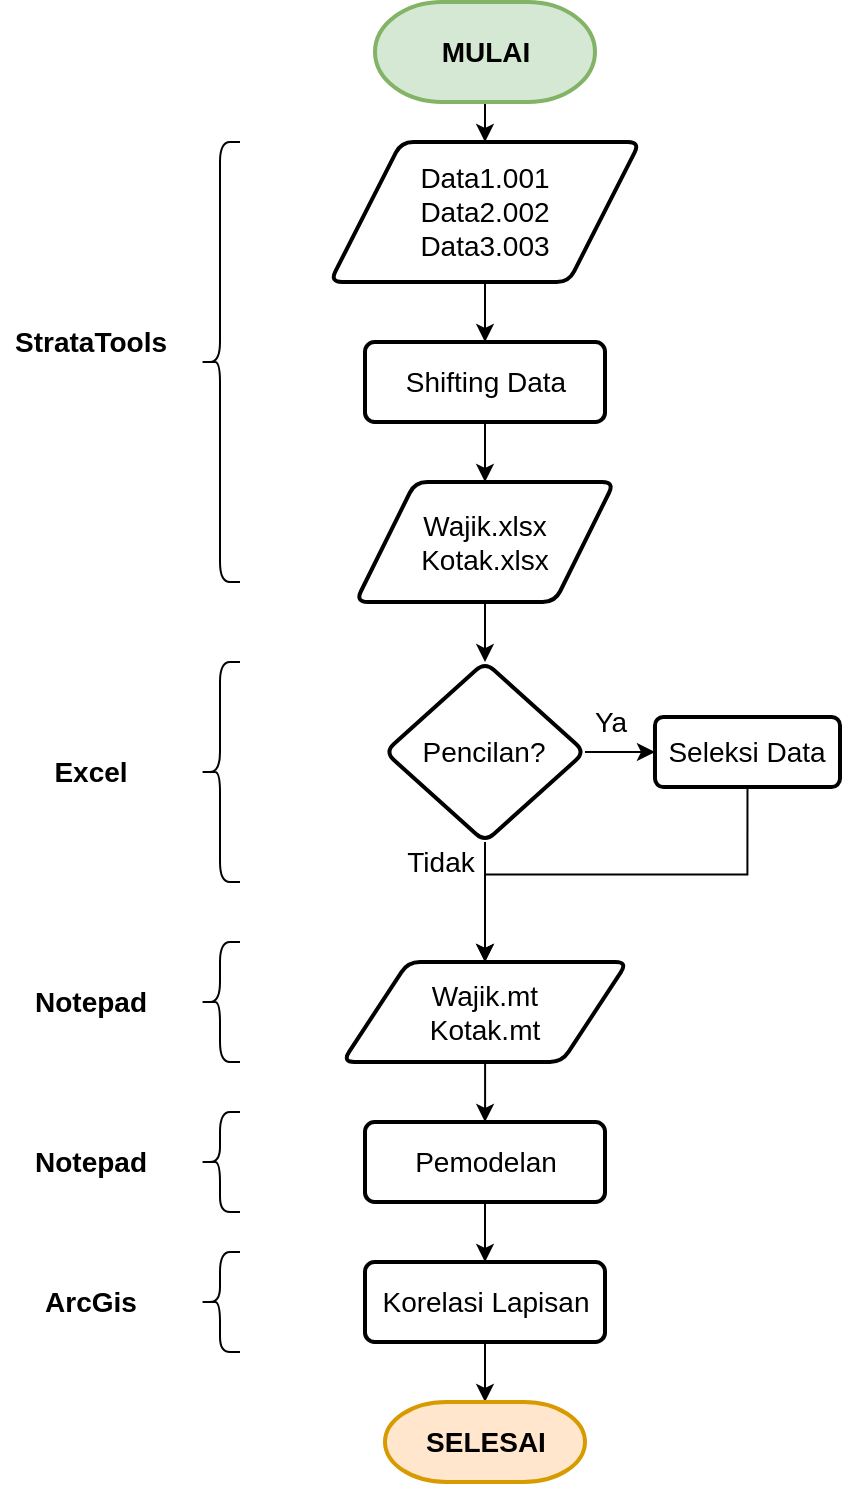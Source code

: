 <mxfile version="16.6.7" type="github">
  <diagram id="rT53vtz06YjOmkCwi-M1" name="Page-1">
    <mxGraphModel dx="1038" dy="585" grid="1" gridSize="10" guides="1" tooltips="1" connect="1" arrows="1" fold="1" page="1" pageScale="1" pageWidth="850" pageHeight="1100" math="0" shadow="0">
      <root>
        <mxCell id="0" />
        <mxCell id="1" parent="0" />
        <mxCell id="L9DuERJYtnZGEiXuo75l-6" style="edgeStyle=orthogonalEdgeStyle;rounded=0;orthogonalLoop=1;jettySize=auto;html=1;exitX=0.5;exitY=1;exitDx=0;exitDy=0;exitPerimeter=0;entryX=0.5;entryY=0;entryDx=0;entryDy=0;fontSize=14;" edge="1" parent="1" source="L9DuERJYtnZGEiXuo75l-2" target="L9DuERJYtnZGEiXuo75l-5">
          <mxGeometry relative="1" as="geometry" />
        </mxCell>
        <mxCell id="L9DuERJYtnZGEiXuo75l-2" value="MULAI" style="strokeWidth=2;html=1;shape=mxgraph.flowchart.terminator;whiteSpace=wrap;fontSize=14;fillColor=#d5e8d4;strokeColor=#82b366;fontStyle=1" vertex="1" parent="1">
          <mxGeometry x="347.5" y="70" width="110" height="50" as="geometry" />
        </mxCell>
        <mxCell id="L9DuERJYtnZGEiXuo75l-8" value="" style="edgeStyle=orthogonalEdgeStyle;rounded=0;orthogonalLoop=1;jettySize=auto;html=1;fontSize=14;" edge="1" parent="1" source="L9DuERJYtnZGEiXuo75l-5" target="L9DuERJYtnZGEiXuo75l-7">
          <mxGeometry relative="1" as="geometry" />
        </mxCell>
        <mxCell id="L9DuERJYtnZGEiXuo75l-5" value="Data1.001&lt;br&gt;Data2.002&lt;br&gt;Data3.003" style="shape=parallelogram;html=1;strokeWidth=2;perimeter=parallelogramPerimeter;whiteSpace=wrap;rounded=1;arcSize=12;size=0.23;fontSize=14;" vertex="1" parent="1">
          <mxGeometry x="324.99" y="140" width="155" height="70" as="geometry" />
        </mxCell>
        <mxCell id="L9DuERJYtnZGEiXuo75l-12" style="edgeStyle=orthogonalEdgeStyle;rounded=0;orthogonalLoop=1;jettySize=auto;html=1;exitX=0.5;exitY=1;exitDx=0;exitDy=0;entryX=0.5;entryY=0;entryDx=0;entryDy=0;fontSize=14;" edge="1" parent="1" source="L9DuERJYtnZGEiXuo75l-7" target="L9DuERJYtnZGEiXuo75l-9">
          <mxGeometry relative="1" as="geometry" />
        </mxCell>
        <mxCell id="L9DuERJYtnZGEiXuo75l-7" value="Shifting Data" style="whiteSpace=wrap;html=1;fontSize=14;strokeWidth=2;rounded=1;arcSize=12;" vertex="1" parent="1">
          <mxGeometry x="342.5" y="240" width="120" height="40" as="geometry" />
        </mxCell>
        <mxCell id="L9DuERJYtnZGEiXuo75l-21" value="" style="edgeStyle=orthogonalEdgeStyle;rounded=0;orthogonalLoop=1;jettySize=auto;html=1;fontSize=14;" edge="1" parent="1" source="L9DuERJYtnZGEiXuo75l-9" target="L9DuERJYtnZGEiXuo75l-20">
          <mxGeometry relative="1" as="geometry" />
        </mxCell>
        <mxCell id="L9DuERJYtnZGEiXuo75l-9" value="Wajik.xlsx&lt;br&gt;Kotak.xlsx" style="shape=parallelogram;html=1;strokeWidth=2;perimeter=parallelogramPerimeter;whiteSpace=wrap;rounded=1;arcSize=12;size=0.23;fontSize=14;" vertex="1" parent="1">
          <mxGeometry x="337.81" y="310" width="129.37" height="60" as="geometry" />
        </mxCell>
        <mxCell id="L9DuERJYtnZGEiXuo75l-18" value="" style="edgeStyle=orthogonalEdgeStyle;rounded=0;orthogonalLoop=1;jettySize=auto;html=1;fontSize=14;" edge="1" parent="1" source="L9DuERJYtnZGEiXuo75l-15" target="L9DuERJYtnZGEiXuo75l-17">
          <mxGeometry relative="1" as="geometry" />
        </mxCell>
        <mxCell id="L9DuERJYtnZGEiXuo75l-15" value="Wajik.mt&lt;br&gt;Kotak.mt" style="shape=parallelogram;html=1;strokeWidth=2;perimeter=parallelogramPerimeter;whiteSpace=wrap;rounded=1;arcSize=12;size=0.23;fontSize=14;" vertex="1" parent="1">
          <mxGeometry x="331.25" y="550" width="142.5" height="50" as="geometry" />
        </mxCell>
        <mxCell id="L9DuERJYtnZGEiXuo75l-29" value="" style="edgeStyle=orthogonalEdgeStyle;rounded=0;orthogonalLoop=1;jettySize=auto;html=1;fontSize=14;" edge="1" parent="1" source="L9DuERJYtnZGEiXuo75l-17" target="L9DuERJYtnZGEiXuo75l-28">
          <mxGeometry relative="1" as="geometry" />
        </mxCell>
        <mxCell id="L9DuERJYtnZGEiXuo75l-17" value="Pemodelan" style="whiteSpace=wrap;html=1;fontSize=14;strokeWidth=2;rounded=1;arcSize=12;" vertex="1" parent="1">
          <mxGeometry x="342.5" y="630" width="120" height="40" as="geometry" />
        </mxCell>
        <mxCell id="L9DuERJYtnZGEiXuo75l-23" value="" style="edgeStyle=orthogonalEdgeStyle;rounded=0;orthogonalLoop=1;jettySize=auto;html=1;fontSize=14;" edge="1" parent="1" source="L9DuERJYtnZGEiXuo75l-20" target="L9DuERJYtnZGEiXuo75l-22">
          <mxGeometry relative="1" as="geometry" />
        </mxCell>
        <mxCell id="L9DuERJYtnZGEiXuo75l-24" style="edgeStyle=orthogonalEdgeStyle;rounded=0;orthogonalLoop=1;jettySize=auto;html=1;exitX=0.5;exitY=1;exitDx=0;exitDy=0;entryX=0.5;entryY=0;entryDx=0;entryDy=0;fontSize=14;" edge="1" parent="1" source="L9DuERJYtnZGEiXuo75l-20" target="L9DuERJYtnZGEiXuo75l-15">
          <mxGeometry relative="1" as="geometry" />
        </mxCell>
        <mxCell id="L9DuERJYtnZGEiXuo75l-20" value="Pencilan?" style="rhombus;whiteSpace=wrap;html=1;fontSize=14;strokeWidth=2;rounded=1;arcSize=12;" vertex="1" parent="1">
          <mxGeometry x="352.49" y="400" width="100" height="90" as="geometry" />
        </mxCell>
        <mxCell id="L9DuERJYtnZGEiXuo75l-25" style="edgeStyle=orthogonalEdgeStyle;rounded=0;orthogonalLoop=1;jettySize=auto;html=1;exitX=0.5;exitY=1;exitDx=0;exitDy=0;entryX=0.5;entryY=0;entryDx=0;entryDy=0;fontSize=14;" edge="1" parent="1" source="L9DuERJYtnZGEiXuo75l-22" target="L9DuERJYtnZGEiXuo75l-15">
          <mxGeometry relative="1" as="geometry" />
        </mxCell>
        <mxCell id="L9DuERJYtnZGEiXuo75l-22" value="Seleksi Data" style="whiteSpace=wrap;html=1;fontSize=14;strokeWidth=2;rounded=1;arcSize=12;" vertex="1" parent="1">
          <mxGeometry x="487.49" y="427.5" width="92.51" height="35" as="geometry" />
        </mxCell>
        <mxCell id="L9DuERJYtnZGEiXuo75l-26" value="Ya" style="text;html=1;resizable=0;autosize=1;align=center;verticalAlign=middle;points=[];fillColor=none;strokeColor=none;rounded=0;fontSize=14;" vertex="1" parent="1">
          <mxGeometry x="450" y="420" width="30" height="20" as="geometry" />
        </mxCell>
        <mxCell id="L9DuERJYtnZGEiXuo75l-27" value="Tidak" style="text;html=1;resizable=0;autosize=1;align=center;verticalAlign=middle;points=[];fillColor=none;strokeColor=none;rounded=0;fontSize=14;" vertex="1" parent="1">
          <mxGeometry x="355" y="490" width="50" height="20" as="geometry" />
        </mxCell>
        <mxCell id="L9DuERJYtnZGEiXuo75l-43" style="edgeStyle=orthogonalEdgeStyle;rounded=0;orthogonalLoop=1;jettySize=auto;html=1;exitX=0.5;exitY=1;exitDx=0;exitDy=0;entryX=0.5;entryY=0;entryDx=0;entryDy=0;entryPerimeter=0;fontSize=14;" edge="1" parent="1" source="L9DuERJYtnZGEiXuo75l-28" target="L9DuERJYtnZGEiXuo75l-42">
          <mxGeometry relative="1" as="geometry" />
        </mxCell>
        <mxCell id="L9DuERJYtnZGEiXuo75l-28" value="Korelasi Lapisan" style="whiteSpace=wrap;html=1;fontSize=14;strokeWidth=2;rounded=1;arcSize=12;" vertex="1" parent="1">
          <mxGeometry x="342.5" y="700" width="120" height="40" as="geometry" />
        </mxCell>
        <mxCell id="L9DuERJYtnZGEiXuo75l-32" value="" style="shape=curlyBracket;whiteSpace=wrap;html=1;rounded=1;fontSize=14;" vertex="1" parent="1">
          <mxGeometry x="260" y="140" width="20" height="220" as="geometry" />
        </mxCell>
        <mxCell id="L9DuERJYtnZGEiXuo75l-33" value="StrataTools" style="text;html=1;resizable=0;autosize=1;align=center;verticalAlign=middle;points=[];fillColor=none;strokeColor=none;rounded=0;fontSize=14;fontStyle=1" vertex="1" parent="1">
          <mxGeometry x="160" y="230" width="90" height="20" as="geometry" />
        </mxCell>
        <mxCell id="L9DuERJYtnZGEiXuo75l-34" value="" style="shape=curlyBracket;whiteSpace=wrap;html=1;rounded=1;fontSize=14;" vertex="1" parent="1">
          <mxGeometry x="260" y="400" width="20" height="110" as="geometry" />
        </mxCell>
        <mxCell id="L9DuERJYtnZGEiXuo75l-35" value="Excel" style="text;html=1;resizable=0;autosize=1;align=center;verticalAlign=middle;points=[];fillColor=none;strokeColor=none;rounded=0;fontSize=14;fontStyle=1" vertex="1" parent="1">
          <mxGeometry x="180" y="445" width="50" height="20" as="geometry" />
        </mxCell>
        <mxCell id="L9DuERJYtnZGEiXuo75l-36" value="" style="shape=curlyBracket;whiteSpace=wrap;html=1;rounded=1;fontSize=14;" vertex="1" parent="1">
          <mxGeometry x="260" y="540" width="20" height="60" as="geometry" />
        </mxCell>
        <mxCell id="L9DuERJYtnZGEiXuo75l-37" value="Notepad" style="text;html=1;resizable=0;autosize=1;align=center;verticalAlign=middle;points=[];fillColor=none;strokeColor=none;rounded=0;fontSize=14;fontStyle=1" vertex="1" parent="1">
          <mxGeometry x="170" y="560" width="70" height="20" as="geometry" />
        </mxCell>
        <mxCell id="L9DuERJYtnZGEiXuo75l-38" value="" style="shape=curlyBracket;whiteSpace=wrap;html=1;rounded=1;fontSize=14;" vertex="1" parent="1">
          <mxGeometry x="260" y="625" width="20" height="50" as="geometry" />
        </mxCell>
        <mxCell id="L9DuERJYtnZGEiXuo75l-39" value="Notepad" style="text;html=1;resizable=0;autosize=1;align=center;verticalAlign=middle;points=[];fillColor=none;strokeColor=none;rounded=0;fontSize=14;fontStyle=1" vertex="1" parent="1">
          <mxGeometry x="170" y="640" width="70" height="20" as="geometry" />
        </mxCell>
        <mxCell id="L9DuERJYtnZGEiXuo75l-40" value="" style="shape=curlyBracket;whiteSpace=wrap;html=1;rounded=1;fontSize=14;" vertex="1" parent="1">
          <mxGeometry x="260" y="695" width="20" height="50" as="geometry" />
        </mxCell>
        <mxCell id="L9DuERJYtnZGEiXuo75l-41" value="ArcGis" style="text;html=1;resizable=0;autosize=1;align=center;verticalAlign=middle;points=[];fillColor=none;strokeColor=none;rounded=0;fontSize=14;fontStyle=1" vertex="1" parent="1">
          <mxGeometry x="175" y="710" width="60" height="20" as="geometry" />
        </mxCell>
        <mxCell id="L9DuERJYtnZGEiXuo75l-42" value="SELESAI" style="strokeWidth=2;html=1;shape=mxgraph.flowchart.terminator;whiteSpace=wrap;fontSize=14;fontStyle=1;fillColor=#ffe6cc;strokeColor=#d79b00;" vertex="1" parent="1">
          <mxGeometry x="352.5" y="770" width="100" height="40" as="geometry" />
        </mxCell>
      </root>
    </mxGraphModel>
  </diagram>
</mxfile>
